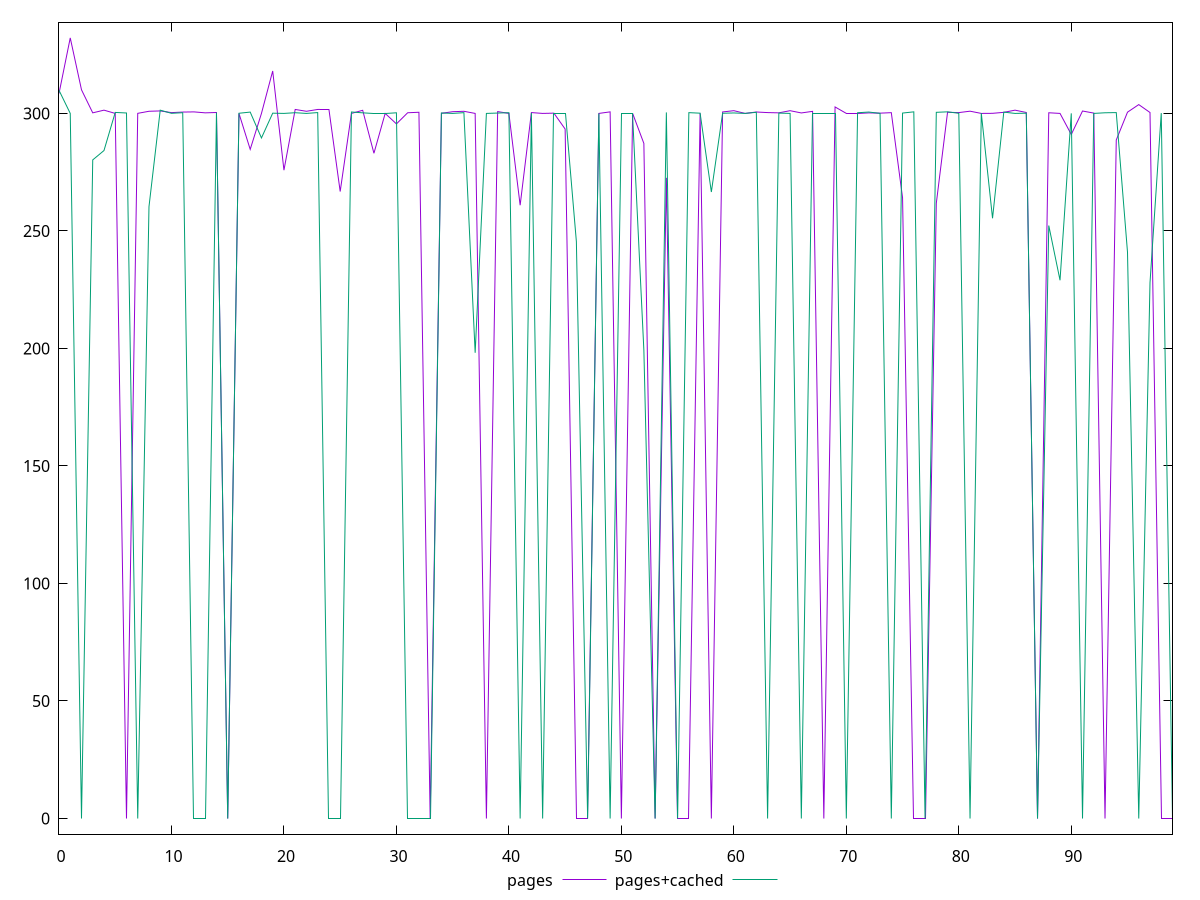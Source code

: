 reset

$pages <<EOF
0 308.49
1 332.126
2 310.046
3 300.244
4 301.384
5 300
6 0
7 300.032
8 300.91
9 301.06
10 300.342
11 300.572
12 300.648
13 300.246
14 300.39
15 0
16 300
17 284.69799995422363
18 300
19 318.052
20 275.85200023651123
21 301.686
22 300.906
23 301.684
24 301.658
25 266.7749996185303
26 300
27 301.324
28 283.04500007629395
29 300
30 295.54300022125244
31 300.28
32 300.492
33 0
34 300.036
35 300.732
36 300.902
37 300
38 0
39 300.78
40 300
41 260.9300003051758
42 300.356
43 300.002
44 300.11
45 293.3550000190735
46 0
47 0
48 300
49 300.662
50 0
51 300.006
52 287.2289996147156
53 0
54 272.60400009155273
55 0
56 0
57 300
58 0
59 300.624
60 301.168
61 300
62 300.602
63 300.352
64 300.244
65 301.158
66 300.2
67 300.88
68 0
69 302.75
70 300
71 300
72 300.224
73 300.11
74 300.322
75 264.125
76 0
77 0
78 261.76099967956543
79 300.48
80 300.35
81 300.946
82 300
83 300.04
84 300.456
85 301.384
86 300.398
87 0
88 300.278
89 300
90 291.0420002937317
91 301.024
92 300.138
93 0
94 288.6909999847412
95 300.526
96 303.75400018692017
97 300.386
98 0
99 0
EOF

$pagesCached <<EOF
0 309.836
1 300
2 0
3 280.22700023651123
4 284.2130002975464
5 300.42
6 300.182
7 0
8 260.30999994277954
9 301.384
10 300.04
11 300.304
12 0
13 0
14 300.302
15 0
16 300.068
17 300.566
18 289.5559997558594
19 300.104
20 300.002
21 300.296
22 300
23 300.354
24 0
25 0
26 300.602
27 300.248
28 300
29 300
30 300.266
31 0
32 0
33 0
34 300.184
35 300
36 300.324
37 198.14899969100952
38 300
39 300.154
40 300.308
41 0
42 300.224
43 0
44 300
45 300
46 245.44700002670288
47 0
48 300
49 0
50 300
51 300
52 199.2699999809265
53 0
54 300.416
55 0
56 300.328
57 300.102
58 266.5679998397827
59 300.068
60 300.196
61 300
62 300.476
63 0
64 300.136
65 300
66 0
67 300
68 300
69 300
70 0
71 300.288
72 300.58
73 300.024
74 0
75 300.15
76 300.668
77 0
78 300.468
79 300.67
80 300.054
81 0
82 300.144
83 255.37599992752075
84 300.556
85 300
86 300.096
87 0
88 252.29500007629395
89 229.01399993896484
90 300.03
91 0
92 300
93 300.272
94 300.35
95 240.9390001296997
96 0
97 227.95899963378906
98 300.146
99 0
EOF

set key outside below
set xrange [0:99]
set yrange [-6.642519999999999:338.76851999999997]
set trange [-6.642519999999999:338.76851999999997]
set terminal svg size 640, 520 enhanced background rgb 'white'
set output "report_00026_2021-02-22T21:38:55.199Z/uses-rel-preconnect/comparison/line/0_vs_1.svg"

plot $pages title "pages" with line, \
     $pagesCached title "pages+cached" with line

reset
